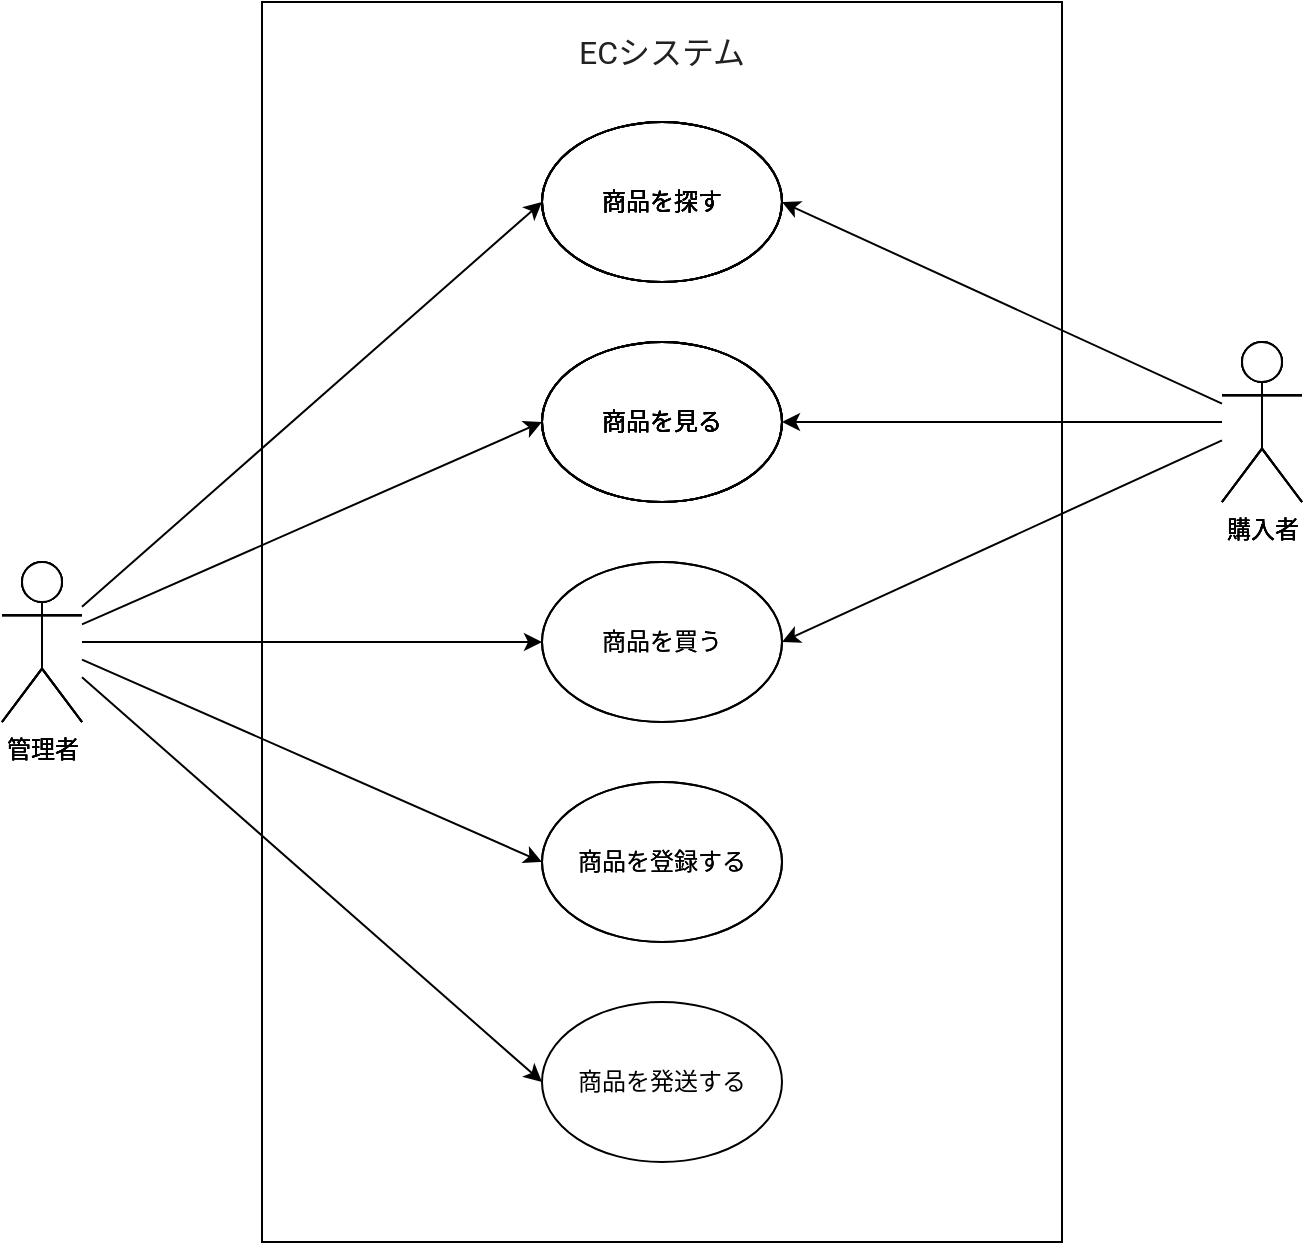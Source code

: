 <mxfile version="16.0.0" type="device"><diagram id="YC5PhFtMi_M9CZtgx01q" name="ページ1"><mxGraphModel dx="970" dy="494" grid="1" gridSize="10" guides="1" tooltips="1" connect="1" arrows="1" fold="1" page="1" pageScale="1" pageWidth="827" pageHeight="1169" math="0" shadow="0"><root><mxCell id="0"/><mxCell id="1" parent="0"/><mxCell id="cGdcYq9gzpWXudtn_Zlx-33" value="" style="group" parent="1" vertex="1" connectable="0"><mxGeometry x="70" y="70" width="650" height="600" as="geometry"/></mxCell><mxCell id="cGdcYq9gzpWXudtn_Zlx-1" value="管理者" style="shape=umlActor;verticalLabelPosition=bottom;verticalAlign=top;html=1;outlineConnect=0;" parent="cGdcYq9gzpWXudtn_Zlx-33" vertex="1"><mxGeometry y="260" width="40" height="80" as="geometry"/></mxCell><mxCell id="cGdcYq9gzpWXudtn_Zlx-2" value="購入者" style="shape=umlActor;verticalLabelPosition=bottom;verticalAlign=top;html=1;outlineConnect=0;" parent="cGdcYq9gzpWXudtn_Zlx-33" vertex="1"><mxGeometry x="610" y="150" width="40" height="80" as="geometry"/></mxCell><mxCell id="cGdcYq9gzpWXudtn_Zlx-9" value="" style="verticalLabelPosition=bottom;verticalAlign=top;html=1;shape=mxgraph.basic.rect;fillColor2=none;strokeWidth=1;size=0;indent=0;fillColor=none;" parent="cGdcYq9gzpWXudtn_Zlx-33" vertex="1"><mxGeometry x="130" y="-20" width="400" height="620" as="geometry"/></mxCell><mxCell id="cGdcYq9gzpWXudtn_Zlx-10" value="商品を探す" style="ellipse;whiteSpace=wrap;html=1;fillColor=none;" parent="cGdcYq9gzpWXudtn_Zlx-33" vertex="1"><mxGeometry x="270" y="40" width="120" height="80" as="geometry"/></mxCell><mxCell id="cGdcYq9gzpWXudtn_Zlx-11" value="商品を見る" style="ellipse;whiteSpace=wrap;html=1;fillColor=none;" parent="cGdcYq9gzpWXudtn_Zlx-33" vertex="1"><mxGeometry x="270" y="150" width="120" height="80" as="geometry"/></mxCell><mxCell id="cGdcYq9gzpWXudtn_Zlx-12" value="商品を買う" style="ellipse;whiteSpace=wrap;html=1;fillColor=none;" parent="cGdcYq9gzpWXudtn_Zlx-33" vertex="1"><mxGeometry x="270" y="260" width="120" height="80" as="geometry"/></mxCell><mxCell id="cGdcYq9gzpWXudtn_Zlx-13" value="商品を登録する" style="ellipse;whiteSpace=wrap;html=1;fillColor=none;" parent="cGdcYq9gzpWXudtn_Zlx-33" vertex="1"><mxGeometry x="270" y="370.0" width="120" height="80" as="geometry"/></mxCell><mxCell id="cGdcYq9gzpWXudtn_Zlx-14" value="商品を発送する" style="ellipse;whiteSpace=wrap;html=1;fillColor=none;" parent="cGdcYq9gzpWXudtn_Zlx-33" vertex="1"><mxGeometry x="270" y="480" width="120" height="80" as="geometry"/></mxCell><mxCell id="cGdcYq9gzpWXudtn_Zlx-20" style="rounded=0;orthogonalLoop=1;jettySize=auto;html=1;entryX=1;entryY=0.5;entryDx=0;entryDy=0;" parent="cGdcYq9gzpWXudtn_Zlx-33" source="cGdcYq9gzpWXudtn_Zlx-2" target="cGdcYq9gzpWXudtn_Zlx-11" edge="1"><mxGeometry relative="1" as="geometry"><mxPoint x="400" y="190" as="targetPoint"/><mxPoint x="610" y="180" as="sourcePoint"/></mxGeometry></mxCell><mxCell id="cGdcYq9gzpWXudtn_Zlx-21" style="rounded=0;orthogonalLoop=1;jettySize=auto;html=1;entryX=1;entryY=0.5;entryDx=0;entryDy=0;" parent="cGdcYq9gzpWXudtn_Zlx-33" source="cGdcYq9gzpWXudtn_Zlx-2" target="cGdcYq9gzpWXudtn_Zlx-12" edge="1"><mxGeometry relative="1" as="geometry"><mxPoint x="400" y="300" as="targetPoint"/><mxPoint x="610" y="180" as="sourcePoint"/></mxGeometry></mxCell><mxCell id="cGdcYq9gzpWXudtn_Zlx-19" style="rounded=0;orthogonalLoop=1;jettySize=auto;html=1;entryX=1;entryY=0.5;entryDx=0;entryDy=0;" parent="cGdcYq9gzpWXudtn_Zlx-33" source="cGdcYq9gzpWXudtn_Zlx-2" target="cGdcYq9gzpWXudtn_Zlx-10" edge="1"><mxGeometry relative="1" as="geometry"><mxPoint x="560" y="170.0" as="targetPoint"/></mxGeometry></mxCell><mxCell id="cGdcYq9gzpWXudtn_Zlx-23" style="rounded=0;orthogonalLoop=1;jettySize=auto;html=1;entryX=0;entryY=0.5;entryDx=0;entryDy=0;" parent="cGdcYq9gzpWXudtn_Zlx-33" source="cGdcYq9gzpWXudtn_Zlx-1" target="cGdcYq9gzpWXudtn_Zlx-10" edge="1"><mxGeometry relative="1" as="geometry"><mxPoint x="40" y="170.0" as="targetPoint"/><mxPoint x="40" y="280.0" as="sourcePoint"/></mxGeometry></mxCell><mxCell id="cGdcYq9gzpWXudtn_Zlx-24" style="rounded=0;orthogonalLoop=1;jettySize=auto;html=1;entryX=0;entryY=0.5;entryDx=0;entryDy=0;" parent="cGdcYq9gzpWXudtn_Zlx-33" source="cGdcYq9gzpWXudtn_Zlx-1" target="cGdcYq9gzpWXudtn_Zlx-12" edge="1"><mxGeometry relative="1" as="geometry"><mxPoint x="260" y="290" as="targetPoint"/><mxPoint x="40" y="473.333" as="sourcePoint"/></mxGeometry></mxCell><mxCell id="cGdcYq9gzpWXudtn_Zlx-26" style="rounded=0;orthogonalLoop=1;jettySize=auto;html=1;entryX=0;entryY=0.5;entryDx=0;entryDy=0;" parent="cGdcYq9gzpWXudtn_Zlx-33" source="cGdcYq9gzpWXudtn_Zlx-1" target="cGdcYq9gzpWXudtn_Zlx-14" edge="1"><mxGeometry relative="1" as="geometry"><mxPoint x="280" y="430.0" as="targetPoint"/><mxPoint x="60" y="430.0" as="sourcePoint"/></mxGeometry></mxCell><mxCell id="cGdcYq9gzpWXudtn_Zlx-27" style="rounded=0;orthogonalLoop=1;jettySize=auto;html=1;entryX=0;entryY=0.5;entryDx=0;entryDy=0;" parent="cGdcYq9gzpWXudtn_Zlx-33" source="cGdcYq9gzpWXudtn_Zlx-1" target="cGdcYq9gzpWXudtn_Zlx-13" edge="1"><mxGeometry relative="1" as="geometry"><mxPoint x="280" y="591.67" as="targetPoint"/><mxPoint x="50" y="310.0" as="sourcePoint"/></mxGeometry></mxCell><mxCell id="cGdcYq9gzpWXudtn_Zlx-28" style="rounded=0;orthogonalLoop=1;jettySize=auto;html=1;entryX=0;entryY=0.5;entryDx=0;entryDy=0;" parent="cGdcYq9gzpWXudtn_Zlx-33" source="cGdcYq9gzpWXudtn_Zlx-1" target="cGdcYq9gzpWXudtn_Zlx-11" edge="1"><mxGeometry relative="1" as="geometry"><mxPoint x="280" y="310.0" as="targetPoint"/><mxPoint x="40" y="290" as="sourcePoint"/></mxGeometry></mxCell><mxCell id="JlSIu7cHSzo4E3mNQ5Eo-1" value="&lt;span style=&quot;color: rgba(0 , 0 , 0 , 0.87) ; font-family: &amp;#34;roboto&amp;#34; , sans-serif ; font-size: 16px ; background-color: rgb(255 , 255 , 255)&quot;&gt;ECシステム&lt;/span&gt;" style="rounded=0;whiteSpace=wrap;html=1;fillColor=none;strokeColor=none;gradientColor=#ffffff;" vertex="1" parent="cGdcYq9gzpWXudtn_Zlx-33"><mxGeometry x="260" y="-10" width="140" height="30" as="geometry"/></mxCell><mxCell id="JlSIu7cHSzo4E3mNQ5Eo-2" value="商品を探す" style="ellipse;whiteSpace=wrap;html=1;fillColor=none;" vertex="1" parent="cGdcYq9gzpWXudtn_Zlx-33"><mxGeometry x="270" y="40" width="120" height="80" as="geometry"/></mxCell><mxCell id="JlSIu7cHSzo4E3mNQ5Eo-3" value="商品を見る" style="ellipse;whiteSpace=wrap;html=1;fillColor=none;" vertex="1" parent="cGdcYq9gzpWXudtn_Zlx-33"><mxGeometry x="270" y="150" width="120" height="80" as="geometry"/></mxCell><mxCell id="JlSIu7cHSzo4E3mNQ5Eo-4" value="商品を買う" style="ellipse;whiteSpace=wrap;html=1;fillColor=none;" vertex="1" parent="cGdcYq9gzpWXudtn_Zlx-33"><mxGeometry x="270" y="260" width="120" height="80" as="geometry"/></mxCell><mxCell id="JlSIu7cHSzo4E3mNQ5Eo-5" value="商品を登録する" style="ellipse;whiteSpace=wrap;html=1;fillColor=none;" vertex="1" parent="cGdcYq9gzpWXudtn_Zlx-33"><mxGeometry x="270" y="370.0" width="120" height="80" as="geometry"/></mxCell><mxCell id="JlSIu7cHSzo4E3mNQ5Eo-6" value="" style="verticalLabelPosition=bottom;verticalAlign=top;html=1;shape=mxgraph.basic.rect;fillColor2=none;strokeWidth=1;size=0;indent=0;fillColor=none;" vertex="1" parent="cGdcYq9gzpWXudtn_Zlx-33"><mxGeometry x="130" y="-20" width="400" height="620" as="geometry"/></mxCell><mxCell id="JlSIu7cHSzo4E3mNQ5Eo-7" value="&lt;span style=&quot;color: rgba(0 , 0 , 0 , 0.87) ; font-family: &amp;#34;roboto&amp;#34; , sans-serif ; font-size: 16px ; background-color: rgb(255 , 255 , 255)&quot;&gt;ECシステム&lt;/span&gt;" style="rounded=0;whiteSpace=wrap;html=1;fillColor=none;strokeColor=none;gradientColor=#ffffff;" vertex="1" parent="cGdcYq9gzpWXudtn_Zlx-33"><mxGeometry x="260" y="-10" width="140" height="30" as="geometry"/></mxCell><mxCell id="JlSIu7cHSzo4E3mNQ5Eo-8" value="購入者" style="shape=umlActor;verticalLabelPosition=bottom;verticalAlign=top;html=1;outlineConnect=0;" vertex="1" parent="cGdcYq9gzpWXudtn_Zlx-33"><mxGeometry x="610" y="150" width="40" height="80" as="geometry"/></mxCell><mxCell id="JlSIu7cHSzo4E3mNQ5Eo-9" value="管理者" style="shape=umlActor;verticalLabelPosition=bottom;verticalAlign=top;html=1;outlineConnect=0;" vertex="1" parent="cGdcYq9gzpWXudtn_Zlx-33"><mxGeometry y="260" width="40" height="80" as="geometry"/></mxCell><mxCell id="JlSIu7cHSzo4E3mNQ5Eo-10" value="商品を探す" style="ellipse;whiteSpace=wrap;html=1;fillColor=none;" vertex="1" parent="cGdcYq9gzpWXudtn_Zlx-33"><mxGeometry x="270" y="40" width="120" height="80" as="geometry"/></mxCell><mxCell id="JlSIu7cHSzo4E3mNQ5Eo-11" value="商品を見る" style="ellipse;whiteSpace=wrap;html=1;fillColor=none;" vertex="1" parent="cGdcYq9gzpWXudtn_Zlx-33"><mxGeometry x="270" y="150" width="120" height="80" as="geometry"/></mxCell><mxCell id="JlSIu7cHSzo4E3mNQ5Eo-12" value="&lt;span style=&quot;color: rgba(0 , 0 , 0 , 0.87) ; font-family: &amp;#34;roboto&amp;#34; , sans-serif ; font-size: 16px ; background-color: rgb(255 , 255 , 255)&quot;&gt;ECシステム&lt;/span&gt;" style="rounded=0;whiteSpace=wrap;html=1;fillColor=none;strokeColor=none;gradientColor=#ffffff;" vertex="1" parent="cGdcYq9gzpWXudtn_Zlx-33"><mxGeometry x="260" y="-10" width="140" height="30" as="geometry"/></mxCell><mxCell id="JlSIu7cHSzo4E3mNQ5Eo-13" value="購入者" style="shape=umlActor;verticalLabelPosition=bottom;verticalAlign=top;html=1;outlineConnect=0;" vertex="1" parent="cGdcYq9gzpWXudtn_Zlx-33"><mxGeometry x="610" y="150" width="40" height="80" as="geometry"/></mxCell><mxCell id="JlSIu7cHSzo4E3mNQ5Eo-14" value="管理者" style="shape=umlActor;verticalLabelPosition=bottom;verticalAlign=top;html=1;outlineConnect=0;" vertex="1" parent="cGdcYq9gzpWXudtn_Zlx-33"><mxGeometry y="260" width="40" height="80" as="geometry"/></mxCell><mxCell id="JlSIu7cHSzo4E3mNQ5Eo-15" value="商品を探す" style="ellipse;whiteSpace=wrap;html=1;fillColor=none;" vertex="1" parent="cGdcYq9gzpWXudtn_Zlx-33"><mxGeometry x="270" y="40" width="120" height="80" as="geometry"/></mxCell><mxCell id="JlSIu7cHSzo4E3mNQ5Eo-16" value="商品を見る" style="ellipse;whiteSpace=wrap;html=1;fillColor=none;" vertex="1" parent="cGdcYq9gzpWXudtn_Zlx-33"><mxGeometry x="270" y="150" width="120" height="80" as="geometry"/></mxCell><mxCell id="JlSIu7cHSzo4E3mNQ5Eo-17" value="" style="verticalLabelPosition=bottom;verticalAlign=top;html=1;shape=mxgraph.basic.rect;fillColor2=none;strokeWidth=1;size=0;indent=0;fillColor=none;" vertex="1" parent="cGdcYq9gzpWXudtn_Zlx-33"><mxGeometry x="130" y="-20" width="400" height="620" as="geometry"/></mxCell><mxCell id="JlSIu7cHSzo4E3mNQ5Eo-18" value="&lt;span style=&quot;color: rgba(0 , 0 , 0 , 0.87) ; font-family: &amp;#34;roboto&amp;#34; , sans-serif ; font-size: 16px ; background-color: rgb(255 , 255 , 255)&quot;&gt;ECシステム&lt;/span&gt;" style="rounded=0;whiteSpace=wrap;html=1;fillColor=none;strokeColor=none;gradientColor=#ffffff;" vertex="1" parent="cGdcYq9gzpWXudtn_Zlx-33"><mxGeometry x="260" y="-10" width="140" height="30" as="geometry"/></mxCell><mxCell id="JlSIu7cHSzo4E3mNQ5Eo-19" value="購入者" style="shape=umlActor;verticalLabelPosition=bottom;verticalAlign=top;html=1;outlineConnect=0;" vertex="1" parent="cGdcYq9gzpWXudtn_Zlx-33"><mxGeometry x="610" y="150" width="40" height="80" as="geometry"/></mxCell><mxCell id="JlSIu7cHSzo4E3mNQ5Eo-20" value="管理者" style="shape=umlActor;verticalLabelPosition=bottom;verticalAlign=top;html=1;outlineConnect=0;" vertex="1" parent="cGdcYq9gzpWXudtn_Zlx-33"><mxGeometry y="260" width="40" height="80" as="geometry"/></mxCell><mxCell id="JlSIu7cHSzo4E3mNQ5Eo-21" value="商品を探す" style="ellipse;whiteSpace=wrap;html=1;fillColor=none;" vertex="1" parent="cGdcYq9gzpWXudtn_Zlx-33"><mxGeometry x="270" y="40" width="120" height="80" as="geometry"/></mxCell><mxCell id="JlSIu7cHSzo4E3mNQ5Eo-22" value="商品を見る" style="ellipse;whiteSpace=wrap;html=1;fillColor=none;" vertex="1" parent="cGdcYq9gzpWXudtn_Zlx-33"><mxGeometry x="270" y="150" width="120" height="80" as="geometry"/></mxCell></root></mxGraphModel></diagram></mxfile>